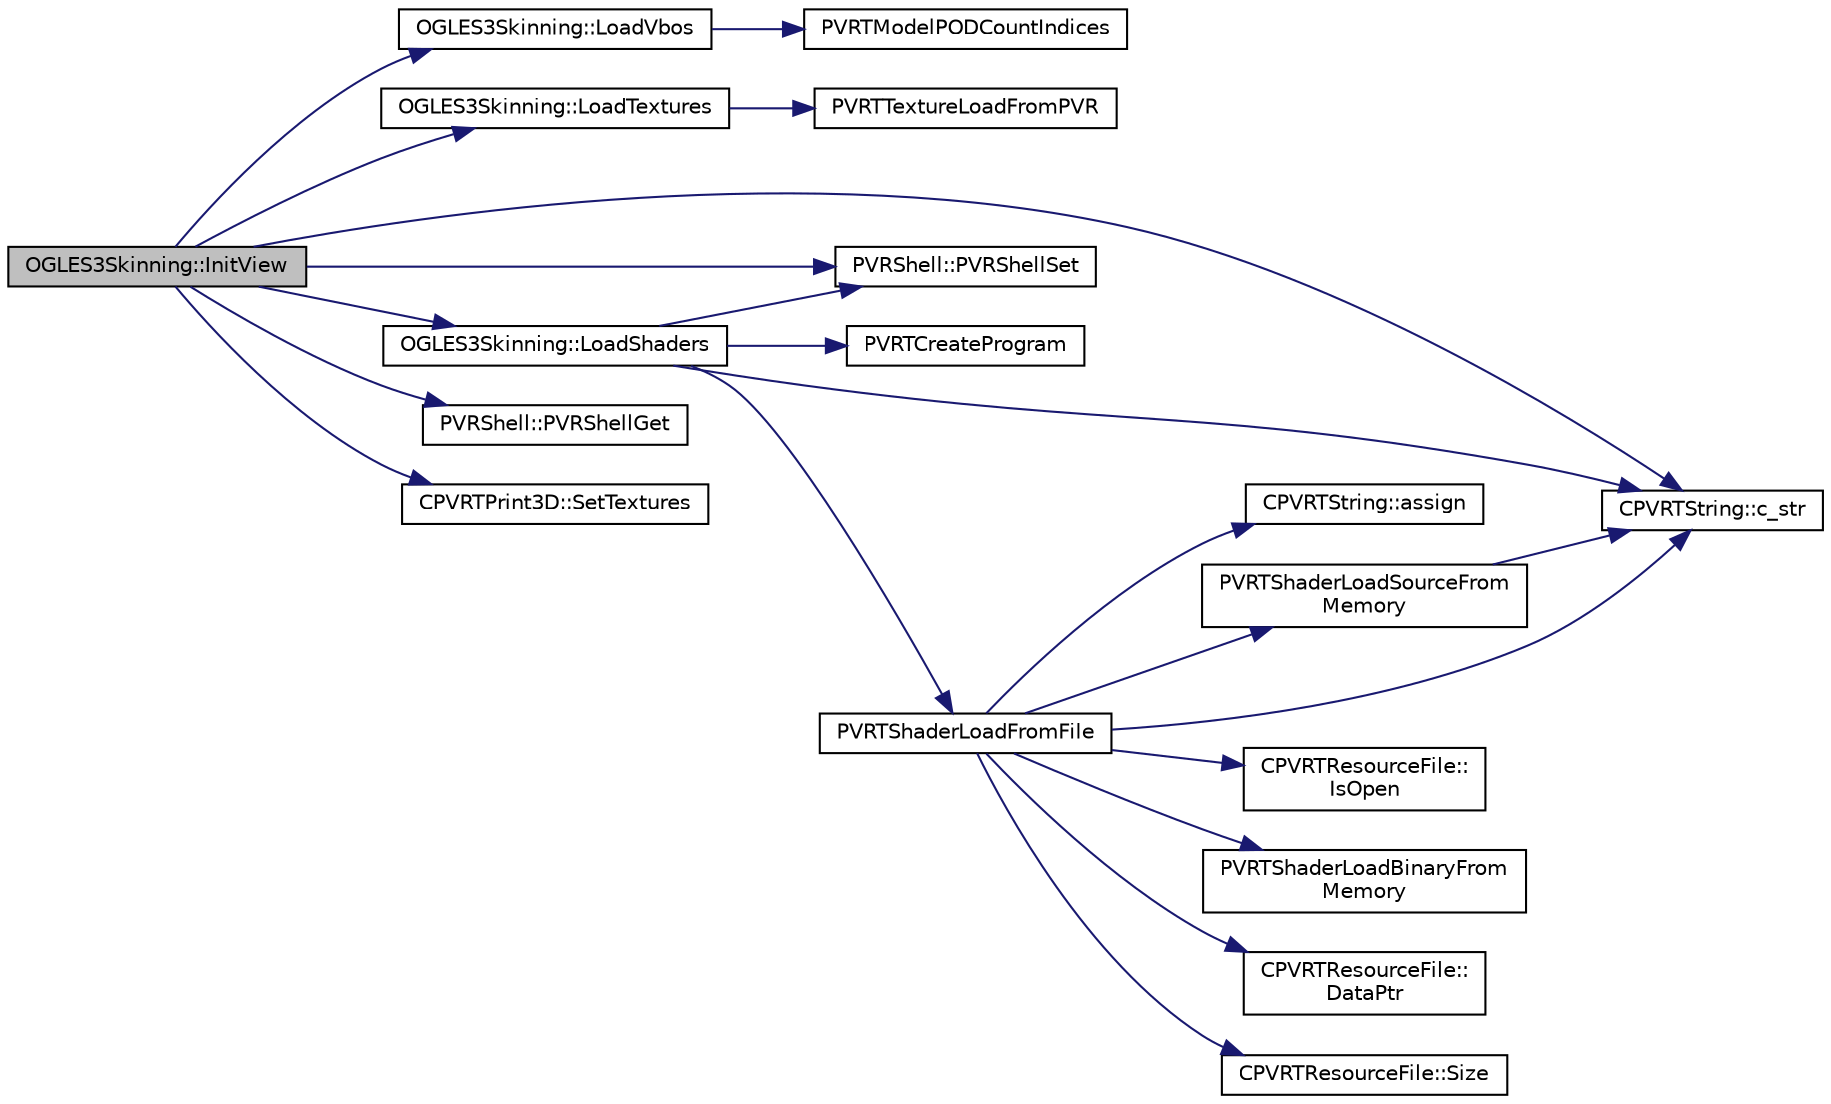 digraph "OGLES3Skinning::InitView"
{
  edge [fontname="Helvetica",fontsize="10",labelfontname="Helvetica",labelfontsize="10"];
  node [fontname="Helvetica",fontsize="10",shape=record];
  rankdir="LR";
  Node1 [label="OGLES3Skinning::InitView",height=0.2,width=0.4,color="black", fillcolor="grey75", style="filled", fontcolor="black"];
  Node1 -> Node2 [color="midnightblue",fontsize="10",style="solid"];
  Node2 [label="OGLES3Skinning::LoadVbos",height=0.2,width=0.4,color="black", fillcolor="white", style="filled",URL="$class_o_g_l_e_s3_skinning.html#a1cec4da58aacf3501b0798b781b3743a"];
  Node2 -> Node3 [color="midnightblue",fontsize="10",style="solid"];
  Node3 [label="PVRTModelPODCountIndices",height=0.2,width=0.4,color="black", fillcolor="white", style="filled",URL="$_p_v_r_t_model_p_o_d_8h.html#a30211d755b5779ba7f85269a248b9254"];
  Node1 -> Node4 [color="midnightblue",fontsize="10",style="solid"];
  Node4 [label="OGLES3Skinning::LoadTextures",height=0.2,width=0.4,color="black", fillcolor="white", style="filled",URL="$class_o_g_l_e_s3_skinning.html#a567c064f6dc77c907b299931eebf1beb"];
  Node4 -> Node5 [color="midnightblue",fontsize="10",style="solid"];
  Node5 [label="PVRTTextureLoadFromPVR",height=0.2,width=0.4,color="black", fillcolor="white", style="filled",URL="$group___a_p_i___o_g_l_e_s.html#ga6eecac4c871ba7ccdd0ef4b057a7d596",tooltip="Allows textures to be stored in binary PVR files and loaded in. Can load parts of a mipmaped texture ..."];
  Node1 -> Node6 [color="midnightblue",fontsize="10",style="solid"];
  Node6 [label="PVRShell::PVRShellSet",height=0.2,width=0.4,color="black", fillcolor="white", style="filled",URL="$class_p_v_r_shell.html#afe4052dde87d659948defdd63529eee6",tooltip="This function is used to pass preferences to the PVRShell. If used, this function must be called from..."];
  Node1 -> Node7 [color="midnightblue",fontsize="10",style="solid"];
  Node7 [label="CPVRTString::c_str",height=0.2,width=0.4,color="black", fillcolor="white", style="filled",URL="$class_c_p_v_r_t_string.html#aabd1f2848c4b1d65e7418b264502687d",tooltip="Returns a const char* pointer of the string. "];
  Node1 -> Node8 [color="midnightblue",fontsize="10",style="solid"];
  Node8 [label="OGLES3Skinning::LoadShaders",height=0.2,width=0.4,color="black", fillcolor="white", style="filled",URL="$class_o_g_l_e_s3_skinning.html#aec74b779fef30dadeb0fd5aac1182644"];
  Node8 -> Node9 [color="midnightblue",fontsize="10",style="solid"];
  Node9 [label="PVRTShaderLoadFromFile",height=0.2,width=0.4,color="black", fillcolor="white", style="filled",URL="$group___a_p_i___o_g_l_e_s2.html#ga568b6b49364c381f51f873e86d125138",tooltip="Loads a shader file into memory and passes it to the GL. It also passes defines that need to be pre-a..."];
  Node9 -> Node10 [color="midnightblue",fontsize="10",style="solid"];
  Node10 [label="CPVRTResourceFile::\lIsOpen",height=0.2,width=0.4,color="black", fillcolor="white", style="filled",URL="$class_c_p_v_r_t_resource_file.html#a484df820e9829438c0601bbc0aef7797",tooltip="Is the file open. "];
  Node9 -> Node11 [color="midnightblue",fontsize="10",style="solid"];
  Node11 [label="PVRTShaderLoadBinaryFrom\lMemory",height=0.2,width=0.4,color="black", fillcolor="white", style="filled",URL="$group___a_p_i___o_g_l_e_s2.html#gaeae857167097428a210514c0695a3ac7",tooltip="Takes a shader binary from memory and passes it to the GL. "];
  Node9 -> Node12 [color="midnightblue",fontsize="10",style="solid"];
  Node12 [label="CPVRTResourceFile::\lDataPtr",height=0.2,width=0.4,color="black", fillcolor="white", style="filled",URL="$class_c_p_v_r_t_resource_file.html#af3da413665ad9e932ae95676f3605781",tooltip="Returns a pointer to the file data. If the data is expected to be a string don&#39;t assume that it is nu..."];
  Node9 -> Node13 [color="midnightblue",fontsize="10",style="solid"];
  Node13 [label="CPVRTResourceFile::Size",height=0.2,width=0.4,color="black", fillcolor="white", style="filled",URL="$class_c_p_v_r_t_resource_file.html#adfd470f542fd27ee904966b116afd617",tooltip="Returns the size of the opened file. "];
  Node9 -> Node14 [color="midnightblue",fontsize="10",style="solid"];
  Node14 [label="CPVRTString::assign",height=0.2,width=0.4,color="black", fillcolor="white", style="filled",URL="$class_c_p_v_r_t_string.html#ada0fed209f3ddcb45cde07eff41b718a",tooltip="Assigns the string to the string _Ptr. "];
  Node9 -> Node7 [color="midnightblue",fontsize="10",style="solid"];
  Node9 -> Node15 [color="midnightblue",fontsize="10",style="solid"];
  Node15 [label="PVRTShaderLoadSourceFrom\lMemory",height=0.2,width=0.4,color="black", fillcolor="white", style="filled",URL="$group___a_p_i___o_g_l_e_s2.html#ga01702688579886d94df09c62817fab6c",tooltip="Loads a shader source code into memory and compiles it. It also pre-appends the array of defines that..."];
  Node15 -> Node7 [color="midnightblue",fontsize="10",style="solid"];
  Node8 -> Node16 [color="midnightblue",fontsize="10",style="solid"];
  Node16 [label="PVRTCreateProgram",height=0.2,width=0.4,color="black", fillcolor="white", style="filled",URL="$group___a_p_i___o_g_l_e_s2.html#ga47ba5cd4baf3d8541e222081b521d5c6",tooltip="Links a shader program. "];
  Node8 -> Node6 [color="midnightblue",fontsize="10",style="solid"];
  Node8 -> Node7 [color="midnightblue",fontsize="10",style="solid"];
  Node1 -> Node17 [color="midnightblue",fontsize="10",style="solid"];
  Node17 [label="PVRShell::PVRShellGet",height=0.2,width=0.4,color="black", fillcolor="white", style="filled",URL="$class_p_v_r_shell.html#ad58b00376cdae7a8aeea41fc17367bfd",tooltip="This function is used to get parameters from the PVRShell. It can be called from anywhere in the prog..."];
  Node1 -> Node18 [color="midnightblue",fontsize="10",style="solid"];
  Node18 [label="CPVRTPrint3D::SetTextures",height=0.2,width=0.4,color="black", fillcolor="white", style="filled",URL="$class_c_p_v_r_t_print3_d.html#a83a1fbe0a34d14a6a0d206b1e555dda7",tooltip="Initialization and texture upload of default font data. Should be called only once for a Print3D obje..."];
}

